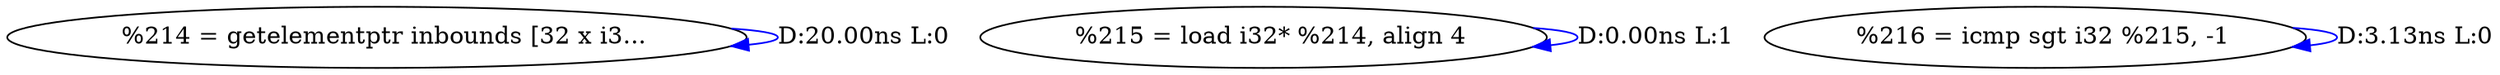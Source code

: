 digraph {
Node0x2608f20[label="  %214 = getelementptr inbounds [32 x i3..."];
Node0x2608f20 -> Node0x2608f20[label="D:20.00ns L:0",color=blue];
Node0x2609040[label="  %215 = load i32* %214, align 4"];
Node0x2609040 -> Node0x2609040[label="D:0.00ns L:1",color=blue];
Node0x2609120[label="  %216 = icmp sgt i32 %215, -1"];
Node0x2609120 -> Node0x2609120[label="D:3.13ns L:0",color=blue];
}
